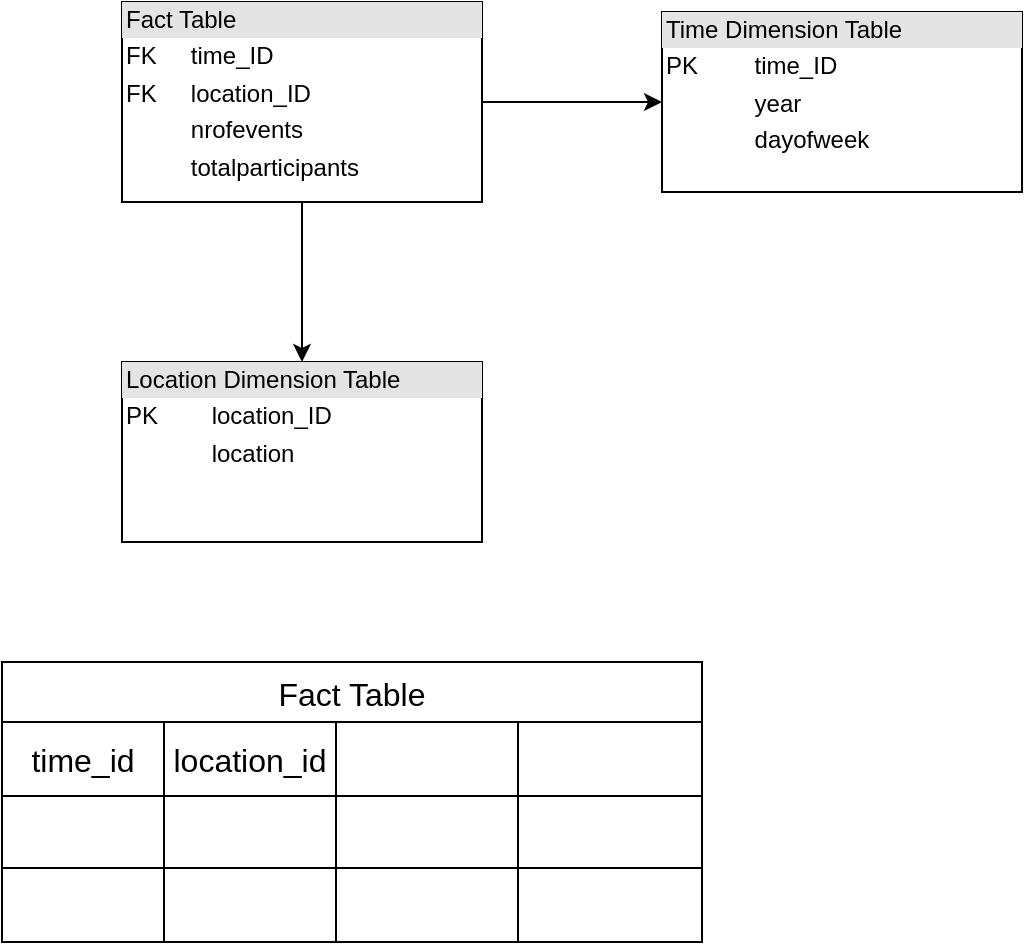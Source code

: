 <mxfile version="26.1.1">
  <diagram name="Страница — 1" id="QzxyT-r7d-faud8JJeKo">
    <mxGraphModel dx="1050" dy="565" grid="1" gridSize="10" guides="1" tooltips="1" connect="1" arrows="1" fold="1" page="1" pageScale="1" pageWidth="827" pageHeight="1169" math="0" shadow="0">
      <root>
        <mxCell id="0" />
        <mxCell id="1" parent="0" />
        <mxCell id="dzMr1-dl1uua8OZPTS5U-21" style="edgeStyle=orthogonalEdgeStyle;rounded=0;orthogonalLoop=1;jettySize=auto;html=1;exitX=0.5;exitY=1;exitDx=0;exitDy=0;entryX=0.5;entryY=0;entryDx=0;entryDy=0;" edge="1" parent="1" source="dzMr1-dl1uua8OZPTS5U-18" target="dzMr1-dl1uua8OZPTS5U-20">
          <mxGeometry relative="1" as="geometry" />
        </mxCell>
        <mxCell id="dzMr1-dl1uua8OZPTS5U-22" style="edgeStyle=orthogonalEdgeStyle;rounded=0;orthogonalLoop=1;jettySize=auto;html=1;exitX=1;exitY=0.5;exitDx=0;exitDy=0;entryX=0;entryY=0.5;entryDx=0;entryDy=0;" edge="1" parent="1" source="dzMr1-dl1uua8OZPTS5U-18" target="dzMr1-dl1uua8OZPTS5U-19">
          <mxGeometry relative="1" as="geometry" />
        </mxCell>
        <mxCell id="dzMr1-dl1uua8OZPTS5U-18" value="&lt;div style=&quot;box-sizing: border-box; width: 100%; background: rgb(228, 228, 228); padding: 2px;&quot;&gt;Fact Table&lt;/div&gt;&lt;table style=&quot;width:100%;font-size:1em;&quot; cellpadding=&quot;2&quot; cellspacing=&quot;0&quot;&gt;&lt;tbody&gt;&lt;tr&gt;&lt;td&gt;FK&lt;/td&gt;&lt;td&gt;time_ID&lt;/td&gt;&lt;/tr&gt;&lt;tr&gt;&lt;td&gt;FK&lt;/td&gt;&lt;td&gt;location_ID&lt;br&gt;&lt;/td&gt;&lt;/tr&gt;&lt;tr&gt;&lt;td&gt;&lt;/td&gt;&lt;td&gt;nrofevents&lt;br&gt;&lt;/td&gt;&lt;/tr&gt;&lt;tr&gt;&lt;td&gt;&lt;br&gt;&lt;/td&gt;&lt;td&gt;totalparticipants&lt;/td&gt;&lt;/tr&gt;&lt;tr&gt;&lt;td&gt;&lt;br&gt;&lt;/td&gt;&lt;td&gt;&lt;br&gt;&lt;/td&gt;&lt;/tr&gt;&lt;tr&gt;&lt;td&gt;&lt;br&gt;&lt;/td&gt;&lt;td&gt;&lt;br&gt;&lt;/td&gt;&lt;/tr&gt;&lt;/tbody&gt;&lt;/table&gt;" style="verticalAlign=top;align=left;overflow=fill;html=1;whiteSpace=wrap;" vertex="1" parent="1">
          <mxGeometry x="200" y="160" width="180" height="100" as="geometry" />
        </mxCell>
        <mxCell id="dzMr1-dl1uua8OZPTS5U-19" value="&lt;div style=&quot;box-sizing: border-box; width: 100%; background: rgb(228, 228, 228); padding: 2px;&quot;&gt;Time Dimension Table&lt;/div&gt;&lt;table style=&quot;width:100%;font-size:1em;&quot; cellpadding=&quot;2&quot; cellspacing=&quot;0&quot;&gt;&lt;tbody&gt;&lt;tr&gt;&lt;td&gt;PK&lt;/td&gt;&lt;td&gt;time_ID&lt;/td&gt;&lt;/tr&gt;&lt;tr&gt;&lt;td&gt;&lt;br&gt;&lt;/td&gt;&lt;td&gt;year&lt;/td&gt;&lt;/tr&gt;&lt;tr&gt;&lt;td&gt;&lt;/td&gt;&lt;td&gt;dayofweek&lt;/td&gt;&lt;/tr&gt;&lt;/tbody&gt;&lt;/table&gt;" style="verticalAlign=top;align=left;overflow=fill;html=1;whiteSpace=wrap;" vertex="1" parent="1">
          <mxGeometry x="470" y="165" width="180" height="90" as="geometry" />
        </mxCell>
        <mxCell id="dzMr1-dl1uua8OZPTS5U-20" value="&lt;div style=&quot;box-sizing: border-box; width: 100%; background: rgb(228, 228, 228); padding: 2px;&quot;&gt;Location Dimension Table&lt;/div&gt;&lt;table style=&quot;width:100%;font-size:1em;&quot; cellpadding=&quot;2&quot; cellspacing=&quot;0&quot;&gt;&lt;tbody&gt;&lt;tr&gt;&lt;td&gt;PK&lt;/td&gt;&lt;td&gt;location_ID&lt;/td&gt;&lt;/tr&gt;&lt;tr&gt;&lt;td&gt;&lt;br&gt;&lt;/td&gt;&lt;td&gt;location&lt;/td&gt;&lt;/tr&gt;&lt;tr&gt;&lt;td&gt;&lt;/td&gt;&lt;td&gt;&lt;br&gt;&lt;/td&gt;&lt;/tr&gt;&lt;/tbody&gt;&lt;/table&gt;" style="verticalAlign=top;align=left;overflow=fill;html=1;whiteSpace=wrap;" vertex="1" parent="1">
          <mxGeometry x="200" y="340" width="180" height="90" as="geometry" />
        </mxCell>
        <mxCell id="dzMr1-dl1uua8OZPTS5U-30" value="Fact Table" style="shape=table;startSize=30;container=1;collapsible=0;childLayout=tableLayout;strokeColor=default;fontSize=16;" vertex="1" parent="1">
          <mxGeometry x="140" y="490" width="350" height="140" as="geometry" />
        </mxCell>
        <mxCell id="dzMr1-dl1uua8OZPTS5U-31" value="" style="shape=tableRow;horizontal=0;startSize=0;swimlaneHead=0;swimlaneBody=0;strokeColor=inherit;top=0;left=0;bottom=0;right=0;collapsible=0;dropTarget=0;fillColor=none;points=[[0,0.5],[1,0.5]];portConstraint=eastwest;fontSize=16;" vertex="1" parent="dzMr1-dl1uua8OZPTS5U-30">
          <mxGeometry y="30" width="350" height="37" as="geometry" />
        </mxCell>
        <mxCell id="dzMr1-dl1uua8OZPTS5U-32" value="time_id" style="shape=partialRectangle;html=1;whiteSpace=wrap;connectable=0;strokeColor=inherit;overflow=hidden;fillColor=none;top=0;left=0;bottom=0;right=0;pointerEvents=1;fontSize=16;" vertex="1" parent="dzMr1-dl1uua8OZPTS5U-31">
          <mxGeometry width="81" height="37" as="geometry">
            <mxRectangle width="81" height="37" as="alternateBounds" />
          </mxGeometry>
        </mxCell>
        <mxCell id="dzMr1-dl1uua8OZPTS5U-33" value="location_id" style="shape=partialRectangle;html=1;whiteSpace=wrap;connectable=0;strokeColor=inherit;overflow=hidden;fillColor=none;top=0;left=0;bottom=0;right=0;pointerEvents=1;fontSize=16;" vertex="1" parent="dzMr1-dl1uua8OZPTS5U-31">
          <mxGeometry x="81" width="86" height="37" as="geometry">
            <mxRectangle width="86" height="37" as="alternateBounds" />
          </mxGeometry>
        </mxCell>
        <mxCell id="dzMr1-dl1uua8OZPTS5U-34" value="&lt;span style=&quot;color: rgba(0, 0, 0, 0); font-family: monospace; font-size: 0px; text-align: start; text-wrap-mode: nowrap;&quot;&gt;nrnrr&lt;/span&gt;" style="shape=partialRectangle;html=1;whiteSpace=wrap;connectable=0;strokeColor=inherit;overflow=hidden;fillColor=none;top=0;left=0;bottom=0;right=0;pointerEvents=1;fontSize=16;" vertex="1" parent="dzMr1-dl1uua8OZPTS5U-31">
          <mxGeometry x="167" width="91" height="37" as="geometry">
            <mxRectangle width="91" height="37" as="alternateBounds" />
          </mxGeometry>
        </mxCell>
        <mxCell id="dzMr1-dl1uua8OZPTS5U-79" style="shape=partialRectangle;html=1;whiteSpace=wrap;connectable=0;strokeColor=inherit;overflow=hidden;fillColor=none;top=0;left=0;bottom=0;right=0;pointerEvents=1;fontSize=16;" vertex="1" parent="dzMr1-dl1uua8OZPTS5U-31">
          <mxGeometry x="258" width="92" height="37" as="geometry">
            <mxRectangle width="92" height="37" as="alternateBounds" />
          </mxGeometry>
        </mxCell>
        <mxCell id="dzMr1-dl1uua8OZPTS5U-35" value="" style="shape=tableRow;horizontal=0;startSize=0;swimlaneHead=0;swimlaneBody=0;strokeColor=inherit;top=0;left=0;bottom=0;right=0;collapsible=0;dropTarget=0;fillColor=none;points=[[0,0.5],[1,0.5]];portConstraint=eastwest;fontSize=16;" vertex="1" parent="dzMr1-dl1uua8OZPTS5U-30">
          <mxGeometry y="67" width="350" height="36" as="geometry" />
        </mxCell>
        <mxCell id="dzMr1-dl1uua8OZPTS5U-36" value="" style="shape=partialRectangle;html=1;whiteSpace=wrap;connectable=0;strokeColor=inherit;overflow=hidden;fillColor=none;top=0;left=0;bottom=0;right=0;pointerEvents=1;fontSize=16;" vertex="1" parent="dzMr1-dl1uua8OZPTS5U-35">
          <mxGeometry width="81" height="36" as="geometry">
            <mxRectangle width="81" height="36" as="alternateBounds" />
          </mxGeometry>
        </mxCell>
        <mxCell id="dzMr1-dl1uua8OZPTS5U-37" value="" style="shape=partialRectangle;html=1;whiteSpace=wrap;connectable=0;strokeColor=inherit;overflow=hidden;fillColor=none;top=0;left=0;bottom=0;right=0;pointerEvents=1;fontSize=16;" vertex="1" parent="dzMr1-dl1uua8OZPTS5U-35">
          <mxGeometry x="81" width="86" height="36" as="geometry">
            <mxRectangle width="86" height="36" as="alternateBounds" />
          </mxGeometry>
        </mxCell>
        <mxCell id="dzMr1-dl1uua8OZPTS5U-38" value="" style="shape=partialRectangle;html=1;whiteSpace=wrap;connectable=0;strokeColor=inherit;overflow=hidden;fillColor=none;top=0;left=0;bottom=0;right=0;pointerEvents=1;fontSize=16;" vertex="1" parent="dzMr1-dl1uua8OZPTS5U-35">
          <mxGeometry x="167" width="91" height="36" as="geometry">
            <mxRectangle width="91" height="36" as="alternateBounds" />
          </mxGeometry>
        </mxCell>
        <mxCell id="dzMr1-dl1uua8OZPTS5U-80" style="shape=partialRectangle;html=1;whiteSpace=wrap;connectable=0;strokeColor=inherit;overflow=hidden;fillColor=none;top=0;left=0;bottom=0;right=0;pointerEvents=1;fontSize=16;" vertex="1" parent="dzMr1-dl1uua8OZPTS5U-35">
          <mxGeometry x="258" width="92" height="36" as="geometry">
            <mxRectangle width="92" height="36" as="alternateBounds" />
          </mxGeometry>
        </mxCell>
        <mxCell id="dzMr1-dl1uua8OZPTS5U-39" value="" style="shape=tableRow;horizontal=0;startSize=0;swimlaneHead=0;swimlaneBody=0;strokeColor=inherit;top=0;left=0;bottom=0;right=0;collapsible=0;dropTarget=0;fillColor=none;points=[[0,0.5],[1,0.5]];portConstraint=eastwest;fontSize=16;" vertex="1" parent="dzMr1-dl1uua8OZPTS5U-30">
          <mxGeometry y="103" width="350" height="37" as="geometry" />
        </mxCell>
        <mxCell id="dzMr1-dl1uua8OZPTS5U-40" value="" style="shape=partialRectangle;html=1;whiteSpace=wrap;connectable=0;strokeColor=inherit;overflow=hidden;fillColor=none;top=0;left=0;bottom=0;right=0;pointerEvents=1;fontSize=16;" vertex="1" parent="dzMr1-dl1uua8OZPTS5U-39">
          <mxGeometry width="81" height="37" as="geometry">
            <mxRectangle width="81" height="37" as="alternateBounds" />
          </mxGeometry>
        </mxCell>
        <mxCell id="dzMr1-dl1uua8OZPTS5U-41" value="" style="shape=partialRectangle;html=1;whiteSpace=wrap;connectable=0;strokeColor=inherit;overflow=hidden;fillColor=none;top=0;left=0;bottom=0;right=0;pointerEvents=1;fontSize=16;" vertex="1" parent="dzMr1-dl1uua8OZPTS5U-39">
          <mxGeometry x="81" width="86" height="37" as="geometry">
            <mxRectangle width="86" height="37" as="alternateBounds" />
          </mxGeometry>
        </mxCell>
        <mxCell id="dzMr1-dl1uua8OZPTS5U-42" value="" style="shape=partialRectangle;html=1;whiteSpace=wrap;connectable=0;strokeColor=inherit;overflow=hidden;fillColor=none;top=0;left=0;bottom=0;right=0;pointerEvents=1;fontSize=16;" vertex="1" parent="dzMr1-dl1uua8OZPTS5U-39">
          <mxGeometry x="167" width="91" height="37" as="geometry">
            <mxRectangle width="91" height="37" as="alternateBounds" />
          </mxGeometry>
        </mxCell>
        <mxCell id="dzMr1-dl1uua8OZPTS5U-81" style="shape=partialRectangle;html=1;whiteSpace=wrap;connectable=0;strokeColor=inherit;overflow=hidden;fillColor=none;top=0;left=0;bottom=0;right=0;pointerEvents=1;fontSize=16;" vertex="1" parent="dzMr1-dl1uua8OZPTS5U-39">
          <mxGeometry x="258" width="92" height="37" as="geometry">
            <mxRectangle width="92" height="37" as="alternateBounds" />
          </mxGeometry>
        </mxCell>
      </root>
    </mxGraphModel>
  </diagram>
</mxfile>
